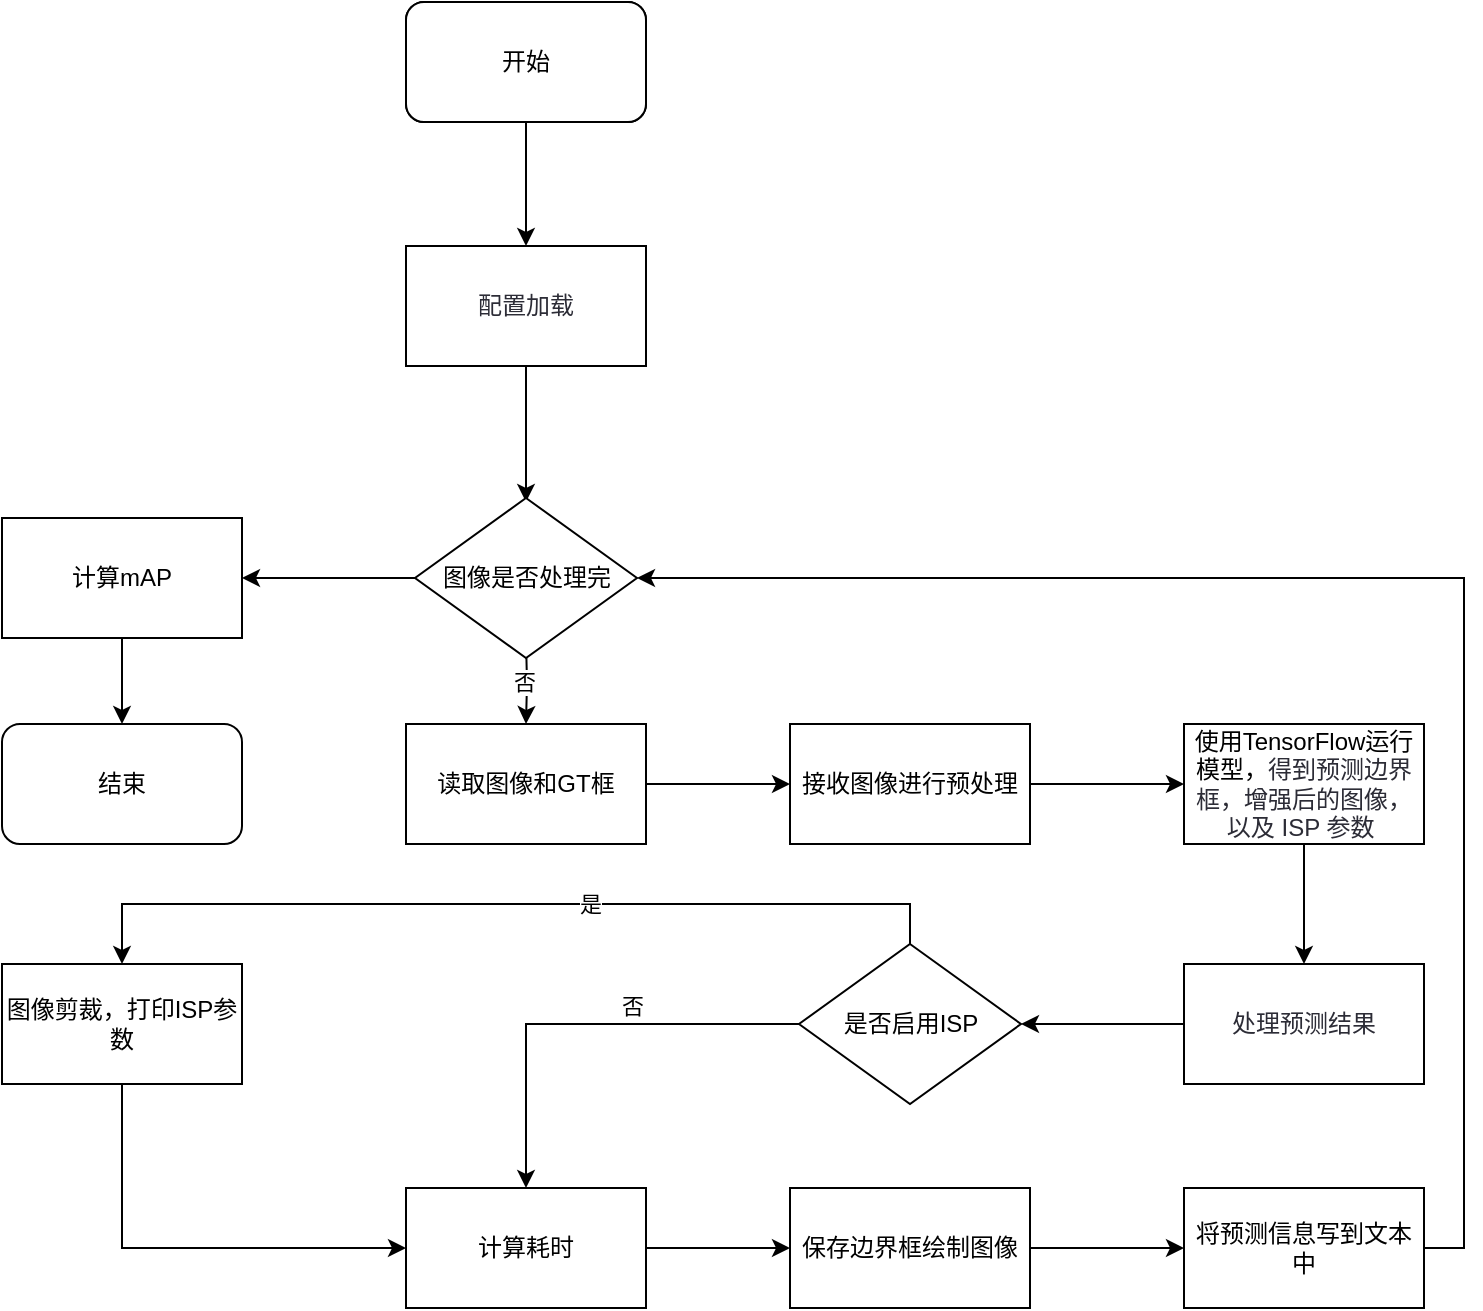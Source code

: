 <mxfile version="24.4.0" type="github">
  <diagram name="第 1 页" id="0dv6jK-x10ulyA31GY-c">
    <mxGraphModel dx="1487" dy="1027" grid="0" gridSize="10" guides="1" tooltips="1" connect="1" arrows="1" fold="1" page="0" pageScale="1" pageWidth="827" pageHeight="1169" math="0" shadow="0">
      <root>
        <mxCell id="0" />
        <mxCell id="1" parent="0" />
        <mxCell id="mI7hRda-IRvGukUmbB1r-1" value="" style="rounded=1;whiteSpace=wrap;html=1;" vertex="1" parent="1">
          <mxGeometry x="-357" y="776" width="120" height="60" as="geometry" />
        </mxCell>
        <mxCell id="mI7hRda-IRvGukUmbB1r-106" style="edgeStyle=orthogonalEdgeStyle;rounded=0;orthogonalLoop=1;jettySize=auto;html=1;exitX=0.5;exitY=1;exitDx=0;exitDy=0;entryX=0.5;entryY=0;entryDx=0;entryDy=0;" edge="1" parent="1" source="mI7hRda-IRvGukUmbB1r-2" target="mI7hRda-IRvGukUmbB1r-3">
          <mxGeometry relative="1" as="geometry" />
        </mxCell>
        <mxCell id="mI7hRda-IRvGukUmbB1r-2" value="开始" style="rounded=1;whiteSpace=wrap;html=1;" vertex="1" parent="1">
          <mxGeometry x="-357" y="776" width="120" height="60" as="geometry" />
        </mxCell>
        <mxCell id="mI7hRda-IRvGukUmbB1r-3" value="&lt;div style=&quot;text-align: left;&quot;&gt;&lt;span style=&quot;background-color: initial; caret-color: rgb(44, 44, 54);&quot;&gt;&lt;font face=&quot;-apple-system, system-ui, Segoe UI, Noto Sans, Helvetica, Arial, sans-serif, Apple Color Emoji, Segoe UI Emoji&quot; color=&quot;#2c2c36&quot;&gt;配置加载&lt;/font&gt;&lt;/span&gt;&lt;/div&gt;" style="rounded=0;whiteSpace=wrap;html=1;" vertex="1" parent="1">
          <mxGeometry x="-357" y="898" width="120" height="60" as="geometry" />
        </mxCell>
        <mxCell id="mI7hRda-IRvGukUmbB1r-108" style="edgeStyle=orthogonalEdgeStyle;rounded=0;orthogonalLoop=1;jettySize=auto;html=1;exitX=0.5;exitY=1;exitDx=0;exitDy=0;exitPerimeter=0;entryX=0.5;entryY=0;entryDx=0;entryDy=0;" edge="1" parent="1" target="mI7hRda-IRvGukUmbB1r-104">
          <mxGeometry relative="1" as="geometry">
            <mxPoint x="-297" y="1095.0" as="sourcePoint" />
          </mxGeometry>
        </mxCell>
        <mxCell id="mI7hRda-IRvGukUmbB1r-109" value="否" style="edgeLabel;html=1;align=center;verticalAlign=middle;resizable=0;points=[];" vertex="1" connectable="0" parent="mI7hRda-IRvGukUmbB1r-108">
          <mxGeometry x="-0.027" y="-2" relative="1" as="geometry">
            <mxPoint as="offset" />
          </mxGeometry>
        </mxCell>
        <mxCell id="mI7hRda-IRvGukUmbB1r-110" style="edgeStyle=orthogonalEdgeStyle;rounded=0;orthogonalLoop=1;jettySize=auto;html=1;exitX=1;exitY=0.5;exitDx=0;exitDy=0;entryX=0;entryY=0.5;entryDx=0;entryDy=0;" edge="1" parent="1" source="mI7hRda-IRvGukUmbB1r-104" target="mI7hRda-IRvGukUmbB1r-105">
          <mxGeometry relative="1" as="geometry" />
        </mxCell>
        <mxCell id="mI7hRda-IRvGukUmbB1r-104" value="读取图像和GT框" style="rounded=0;whiteSpace=wrap;html=1;" vertex="1" parent="1">
          <mxGeometry x="-357" y="1137" width="120" height="60" as="geometry" />
        </mxCell>
        <mxCell id="mI7hRda-IRvGukUmbB1r-112" style="edgeStyle=orthogonalEdgeStyle;rounded=0;orthogonalLoop=1;jettySize=auto;html=1;exitX=1;exitY=0.5;exitDx=0;exitDy=0;" edge="1" parent="1" source="mI7hRda-IRvGukUmbB1r-105" target="mI7hRda-IRvGukUmbB1r-111">
          <mxGeometry relative="1" as="geometry" />
        </mxCell>
        <mxCell id="mI7hRda-IRvGukUmbB1r-105" value="接收图像进行预处理" style="rounded=0;whiteSpace=wrap;html=1;" vertex="1" parent="1">
          <mxGeometry x="-165" y="1137" width="120" height="60" as="geometry" />
        </mxCell>
        <mxCell id="mI7hRda-IRvGukUmbB1r-107" style="edgeStyle=orthogonalEdgeStyle;rounded=0;orthogonalLoop=1;jettySize=auto;html=1;exitX=0.5;exitY=1;exitDx=0;exitDy=0;entryX=0.5;entryY=0;entryDx=0;entryDy=0;entryPerimeter=0;" edge="1" parent="1" source="mI7hRda-IRvGukUmbB1r-3">
          <mxGeometry relative="1" as="geometry">
            <mxPoint x="-297" y="1026" as="targetPoint" />
          </mxGeometry>
        </mxCell>
        <mxCell id="mI7hRda-IRvGukUmbB1r-114" style="edgeStyle=orthogonalEdgeStyle;rounded=0;orthogonalLoop=1;jettySize=auto;html=1;exitX=0.5;exitY=1;exitDx=0;exitDy=0;" edge="1" parent="1" source="mI7hRda-IRvGukUmbB1r-111" target="mI7hRda-IRvGukUmbB1r-113">
          <mxGeometry relative="1" as="geometry" />
        </mxCell>
        <mxCell id="mI7hRda-IRvGukUmbB1r-111" value="&lt;font face=&quot;Helvetica&quot; style=&quot;font-size: 12px;&quot;&gt;使用TensorFlow运行模型，&lt;span style=&quot;caret-color: rgb(44, 44, 54); color: rgb(44, 44, 54);&quot;&gt;得到预测边界框，&lt;/span&gt;&lt;span style=&quot;caret-color: rgb(44, 44, 54); color: rgb(44, 44, 54);&quot;&gt;增强后的图像，&lt;/span&gt;&lt;span style=&quot;caret-color: rgb(44, 44, 54); color: rgb(44, 44, 54);&quot;&gt;以及 ISP 参数&lt;span style=&quot;&quot; class=&quot;Apple-converted-space&quot;&gt;&amp;nbsp;&lt;/span&gt;&lt;/span&gt;&lt;/font&gt;" style="rounded=0;whiteSpace=wrap;html=1;align=center;" vertex="1" parent="1">
          <mxGeometry x="32" y="1137" width="120" height="60" as="geometry" />
        </mxCell>
        <mxCell id="mI7hRda-IRvGukUmbB1r-117" style="edgeStyle=orthogonalEdgeStyle;rounded=0;orthogonalLoop=1;jettySize=auto;html=1;exitX=0;exitY=0.5;exitDx=0;exitDy=0;entryX=1;entryY=0.5;entryDx=0;entryDy=0;" edge="1" parent="1" source="mI7hRda-IRvGukUmbB1r-113" target="mI7hRda-IRvGukUmbB1r-115">
          <mxGeometry relative="1" as="geometry" />
        </mxCell>
        <mxCell id="mI7hRda-IRvGukUmbB1r-113" value="&lt;span style=&quot;caret-color: rgb(44, 44, 54); color: rgb(44, 44, 54); font-family: -apple-system, BlinkMacSystemFont, &amp;quot;Segoe UI&amp;quot;, &amp;quot;Noto Sans&amp;quot;, Helvetica, Arial, sans-serif, &amp;quot;Apple Color Emoji&amp;quot;, &amp;quot;Segoe UI Emoji&amp;quot;; text-align: left;&quot;&gt;&lt;font style=&quot;font-size: 12px;&quot;&gt;处理预测结果&lt;/font&gt;&lt;/span&gt;" style="rounded=0;whiteSpace=wrap;html=1;" vertex="1" parent="1">
          <mxGeometry x="32" y="1257" width="120" height="60" as="geometry" />
        </mxCell>
        <mxCell id="mI7hRda-IRvGukUmbB1r-133" style="edgeStyle=orthogonalEdgeStyle;rounded=0;orthogonalLoop=1;jettySize=auto;html=1;exitX=0.5;exitY=0;exitDx=0;exitDy=0;entryX=0.5;entryY=0;entryDx=0;entryDy=0;" edge="1" parent="1" source="mI7hRda-IRvGukUmbB1r-115" target="mI7hRda-IRvGukUmbB1r-118">
          <mxGeometry relative="1" as="geometry" />
        </mxCell>
        <mxCell id="mI7hRda-IRvGukUmbB1r-134" value="是" style="edgeLabel;html=1;align=center;verticalAlign=middle;resizable=0;points=[];" vertex="1" connectable="0" parent="mI7hRda-IRvGukUmbB1r-133">
          <mxGeometry x="-0.184" relative="1" as="geometry">
            <mxPoint x="1" as="offset" />
          </mxGeometry>
        </mxCell>
        <mxCell id="mI7hRda-IRvGukUmbB1r-135" style="edgeStyle=orthogonalEdgeStyle;rounded=0;orthogonalLoop=1;jettySize=auto;html=1;exitX=0;exitY=0.5;exitDx=0;exitDy=0;entryX=0.5;entryY=0;entryDx=0;entryDy=0;" edge="1" parent="1" source="mI7hRda-IRvGukUmbB1r-115" target="mI7hRda-IRvGukUmbB1r-121">
          <mxGeometry relative="1" as="geometry" />
        </mxCell>
        <mxCell id="mI7hRda-IRvGukUmbB1r-136" value="否" style="edgeLabel;html=1;align=center;verticalAlign=middle;resizable=0;points=[];" vertex="1" connectable="0" parent="mI7hRda-IRvGukUmbB1r-135">
          <mxGeometry x="-0.233" y="-9" relative="1" as="geometry">
            <mxPoint as="offset" />
          </mxGeometry>
        </mxCell>
        <mxCell id="mI7hRda-IRvGukUmbB1r-115" value="是否启用ISP" style="rhombus;whiteSpace=wrap;html=1;" vertex="1" parent="1">
          <mxGeometry x="-160.5" y="1247" width="111" height="80" as="geometry" />
        </mxCell>
        <mxCell id="mI7hRda-IRvGukUmbB1r-130" style="edgeStyle=orthogonalEdgeStyle;rounded=0;orthogonalLoop=1;jettySize=auto;html=1;exitX=0;exitY=0.5;exitDx=0;exitDy=0;entryX=1;entryY=0.5;entryDx=0;entryDy=0;" edge="1" parent="1" source="mI7hRda-IRvGukUmbB1r-116" target="mI7hRda-IRvGukUmbB1r-128">
          <mxGeometry relative="1" as="geometry" />
        </mxCell>
        <mxCell id="mI7hRda-IRvGukUmbB1r-116" value="&lt;meta charset=&quot;utf-8&quot;&gt;&lt;span style=&quot;color: rgb(0, 0, 0); font-family: Helvetica; font-size: 12px; font-style: normal; font-variant-ligatures: normal; font-variant-caps: normal; font-weight: 400; letter-spacing: normal; orphans: 2; text-align: center; text-indent: 0px; text-transform: none; widows: 2; word-spacing: 0px; -webkit-text-stroke-width: 0px; white-space: normal; background-color: rgb(255, 255, 255); text-decoration-thickness: initial; text-decoration-style: initial; text-decoration-color: initial; display: inline !important; float: none;&quot;&gt;图像是否处理完&lt;/span&gt;" style="rhombus;whiteSpace=wrap;html=1;" vertex="1" parent="1">
          <mxGeometry x="-352.5" y="1024" width="111" height="80" as="geometry" />
        </mxCell>
        <mxCell id="mI7hRda-IRvGukUmbB1r-132" style="edgeStyle=orthogonalEdgeStyle;rounded=0;orthogonalLoop=1;jettySize=auto;html=1;exitX=0.5;exitY=1;exitDx=0;exitDy=0;entryX=0;entryY=0.5;entryDx=0;entryDy=0;" edge="1" parent="1" source="mI7hRda-IRvGukUmbB1r-118" target="mI7hRda-IRvGukUmbB1r-121">
          <mxGeometry relative="1" as="geometry" />
        </mxCell>
        <mxCell id="mI7hRda-IRvGukUmbB1r-118" value="图像剪裁，打印ISP参数" style="rounded=0;whiteSpace=wrap;html=1;" vertex="1" parent="1">
          <mxGeometry x="-559" y="1257" width="120" height="60" as="geometry" />
        </mxCell>
        <mxCell id="mI7hRda-IRvGukUmbB1r-125" style="edgeStyle=orthogonalEdgeStyle;rounded=0;orthogonalLoop=1;jettySize=auto;html=1;exitX=1;exitY=0.5;exitDx=0;exitDy=0;" edge="1" parent="1" source="mI7hRda-IRvGukUmbB1r-121" target="mI7hRda-IRvGukUmbB1r-122">
          <mxGeometry relative="1" as="geometry" />
        </mxCell>
        <mxCell id="mI7hRda-IRvGukUmbB1r-121" value="计算耗时" style="rounded=0;whiteSpace=wrap;html=1;" vertex="1" parent="1">
          <mxGeometry x="-357" y="1369" width="120" height="60" as="geometry" />
        </mxCell>
        <mxCell id="mI7hRda-IRvGukUmbB1r-126" style="edgeStyle=orthogonalEdgeStyle;rounded=0;orthogonalLoop=1;jettySize=auto;html=1;" edge="1" parent="1" source="mI7hRda-IRvGukUmbB1r-122" target="mI7hRda-IRvGukUmbB1r-123">
          <mxGeometry relative="1" as="geometry" />
        </mxCell>
        <mxCell id="mI7hRda-IRvGukUmbB1r-122" value="保存边界框绘制图像" style="rounded=0;whiteSpace=wrap;html=1;" vertex="1" parent="1">
          <mxGeometry x="-165" y="1369" width="120" height="60" as="geometry" />
        </mxCell>
        <mxCell id="mI7hRda-IRvGukUmbB1r-127" style="edgeStyle=orthogonalEdgeStyle;rounded=0;orthogonalLoop=1;jettySize=auto;html=1;exitX=1;exitY=0.5;exitDx=0;exitDy=0;entryX=1;entryY=0.5;entryDx=0;entryDy=0;" edge="1" parent="1" source="mI7hRda-IRvGukUmbB1r-123" target="mI7hRda-IRvGukUmbB1r-116">
          <mxGeometry relative="1" as="geometry" />
        </mxCell>
        <mxCell id="mI7hRda-IRvGukUmbB1r-123" value="将预测信息写到文本中" style="rounded=0;whiteSpace=wrap;html=1;" vertex="1" parent="1">
          <mxGeometry x="32" y="1369" width="120" height="60" as="geometry" />
        </mxCell>
        <mxCell id="mI7hRda-IRvGukUmbB1r-131" style="edgeStyle=orthogonalEdgeStyle;rounded=0;orthogonalLoop=1;jettySize=auto;html=1;exitX=0.5;exitY=1;exitDx=0;exitDy=0;entryX=0.5;entryY=0;entryDx=0;entryDy=0;" edge="1" parent="1" source="mI7hRda-IRvGukUmbB1r-128" target="mI7hRda-IRvGukUmbB1r-129">
          <mxGeometry relative="1" as="geometry" />
        </mxCell>
        <mxCell id="mI7hRda-IRvGukUmbB1r-128" value="计算mAP" style="rounded=0;whiteSpace=wrap;html=1;" vertex="1" parent="1">
          <mxGeometry x="-559" y="1034" width="120" height="60" as="geometry" />
        </mxCell>
        <mxCell id="mI7hRda-IRvGukUmbB1r-129" value="结束" style="rounded=1;whiteSpace=wrap;html=1;" vertex="1" parent="1">
          <mxGeometry x="-559" y="1137" width="120" height="60" as="geometry" />
        </mxCell>
      </root>
    </mxGraphModel>
  </diagram>
</mxfile>
